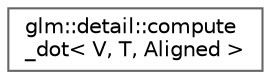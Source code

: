 digraph "Graphical Class Hierarchy"
{
 // LATEX_PDF_SIZE
  bgcolor="transparent";
  edge [fontname=Helvetica,fontsize=10,labelfontname=Helvetica,labelfontsize=10];
  node [fontname=Helvetica,fontsize=10,shape=box,height=0.2,width=0.4];
  rankdir="LR";
  Node0 [id="Node000000",label="glm::detail::compute\l_dot\< V, T, Aligned \>",height=0.2,width=0.4,color="grey40", fillcolor="white", style="filled",URL="$structglm_1_1detail_1_1compute__dot.html",tooltip=" "];
}
